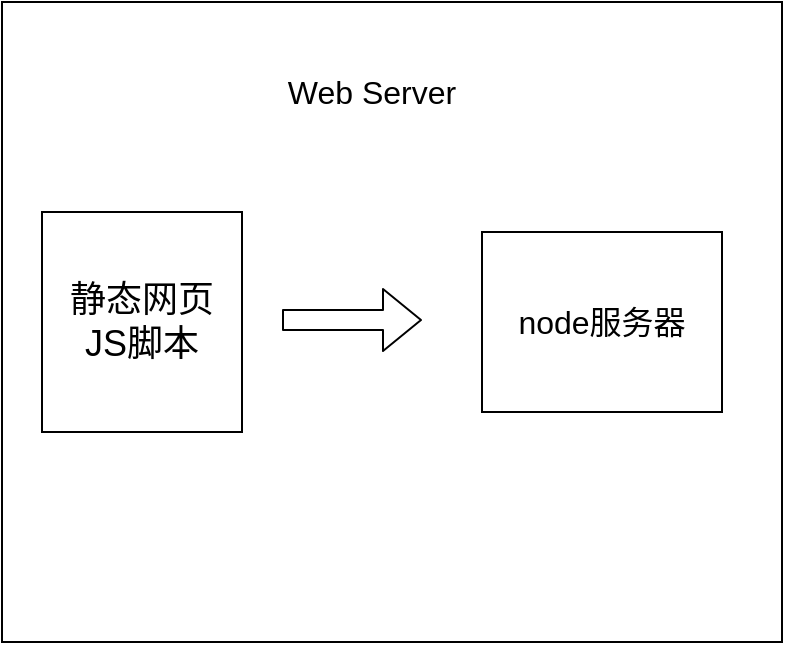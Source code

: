 <mxfile version="12.2.4" pages="1"><diagram id="HTchvUtOq_LDySgdKKIH" name="Page-1"><mxGraphModel dx="884" dy="528" grid="1" gridSize="10" guides="1" tooltips="1" connect="1" arrows="1" fold="1" page="1" pageScale="1" pageWidth="850" pageHeight="1100" math="0" shadow="0"><root><mxCell id="0"/><mxCell id="1" parent="0"/><mxCell id="2" value="" style="rounded=0;whiteSpace=wrap;html=1;" parent="1" vertex="1"><mxGeometry x="120" y="200" width="390" height="320" as="geometry"/></mxCell><mxCell id="3" value="&lt;font style=&quot;font-size: 18px&quot;&gt;静态网页&lt;br&gt;JS脚本&lt;/font&gt;" style="rounded=0;whiteSpace=wrap;html=1;" parent="1" vertex="1"><mxGeometry x="140" y="305" width="100" height="110" as="geometry"/></mxCell><mxCell id="5" value="" style="shape=flexArrow;endArrow=classic;html=1;" parent="1" edge="1"><mxGeometry width="50" height="50" relative="1" as="geometry"><mxPoint x="260" y="359" as="sourcePoint"/><mxPoint x="330" y="359" as="targetPoint"/></mxGeometry></mxCell><mxCell id="6" value="&lt;font style=&quot;font-size: 16px&quot;&gt;node服务器&lt;/font&gt;" style="rounded=0;whiteSpace=wrap;html=1;" parent="1" vertex="1"><mxGeometry x="360" y="315" width="120" height="90" as="geometry"/></mxCell><mxCell id="7" value="&lt;font style=&quot;font-size: 16px&quot;&gt;Web Server&lt;/font&gt;" style="text;html=1;strokeColor=none;fillColor=none;align=center;verticalAlign=middle;whiteSpace=wrap;rounded=0;" parent="1" vertex="1"><mxGeometry x="250" y="220" width="110" height="50" as="geometry"/></mxCell></root></mxGraphModel></diagram></mxfile>